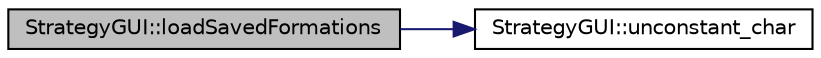 digraph "StrategyGUI::loadSavedFormations"
{
 // INTERACTIVE_SVG=YES
  edge [fontname="Helvetica",fontsize="10",labelfontname="Helvetica",labelfontsize="10"];
  node [fontname="Helvetica",fontsize="10",shape=record];
  rankdir="LR";
  Node66 [label="StrategyGUI::loadSavedFormations",height=0.2,width=0.4,color="black", fillcolor="grey75", style="filled", fontcolor="black"];
  Node66 -> Node67 [color="midnightblue",fontsize="10",style="solid",fontname="Helvetica"];
  Node67 [label="StrategyGUI::unconstant_char",height=0.2,width=0.4,color="black", fillcolor="white", style="filled",URL="$class_strategy_g_u_i.html#a6d19f90621b2b2d6cad000b196e697d9",tooltip="Converts a constant string to an inconstant one. "];
}

